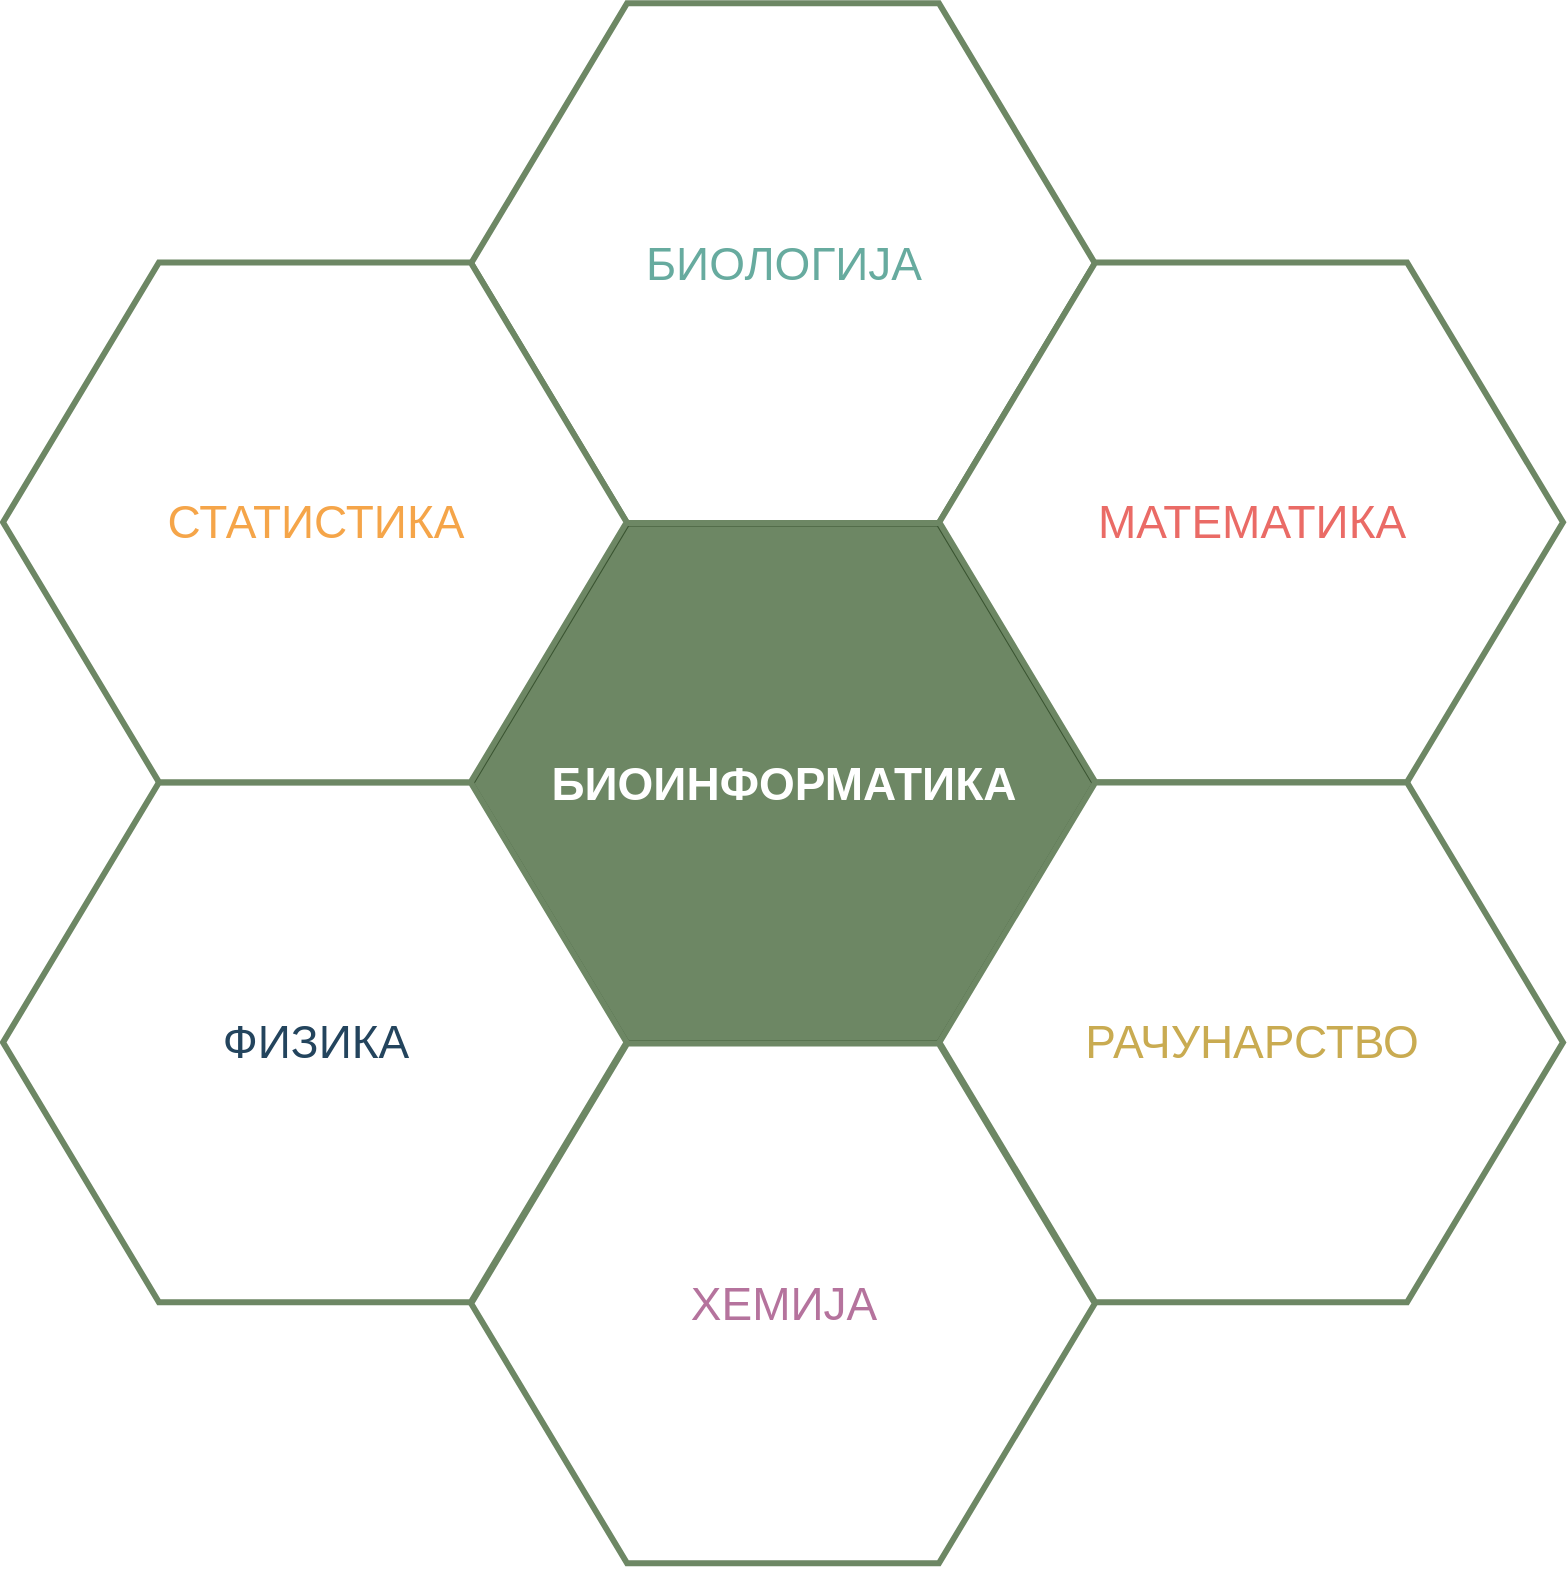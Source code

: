 <mxfile version="21.6.8" type="device">
  <diagram id="07fea595-8f29-1299-0266-81d95cde20df" name="Page-1">
    <mxGraphModel dx="944" dy="-919" grid="1" gridSize="10" guides="1" tooltips="1" connect="1" arrows="1" fold="1" page="1" pageScale="1" pageWidth="1169" pageHeight="827" background="none" math="0" shadow="0">
      <root>
        <mxCell id="0" />
        <mxCell id="1" parent="0" />
        <mxCell id="644" value="&lt;font color=&quot;#ffffff&quot;&gt;&lt;b&gt;БИОИНФОРМАТИКА&lt;/b&gt;&lt;/font&gt;" style="shape=hexagon;perimeter=hexagonPerimeter2;whiteSpace=wrap;html=1;shadow=0;labelBackgroundColor=none;strokeColor=#3A5431;fillColor=#6d8764;fontFamily=Helvetica;fontSize=23;align=center;strokeWidth=3;fontColor=#ffffff;" parent="1" vertex="1">
          <mxGeometry x="428.579" y="2764.798" width="311.842" height="259.868" as="geometry" />
        </mxCell>
        <mxCell id="645" value="" style="triangle;whiteSpace=wrap;html=1;shadow=0;labelBackgroundColor=none;strokeColor=none;fillColor=#FFFFFF;fontFamily=Helvetica;fontSize=17;fontColor=#23445d;align=center;rotation=90;gradientColor=none;flipV=1;flipH=1;opacity=20;" parent="1" vertex="1">
          <mxGeometry x="309.5" y="2782.667" width="72" height="152" as="geometry" />
        </mxCell>
        <mxCell id="646" value="БИОЛОГИЈА" style="shape=hexagon;perimeter=hexagonPerimeter2;whiteSpace=wrap;html=1;shadow=0;labelBackgroundColor=none;strokeColor=#6D8764;fillColor=#ffffff;gradientColor=none;fontFamily=Helvetica;fontSize=23;fontColor=#67AB9F;align=center;strokeWidth=3;" parent="1" vertex="1">
          <mxGeometry x="428.579" y="2504.667" width="311.842" height="259.868" as="geometry" />
        </mxCell>
        <mxCell id="647" value="&lt;font color=&quot;#ea6b66&quot;&gt;МАТЕМАТИКА&lt;/font&gt;" style="shape=hexagon;perimeter=hexagonPerimeter2;whiteSpace=wrap;html=1;shadow=0;labelBackgroundColor=none;strokeColor=#6D8764;fillColor=#FFFFFF;gradientColor=none;fontFamily=Helvetica;fontSize=23;fontColor=#23445d;align=center;strokeWidth=3;" parent="1" vertex="1">
          <mxGeometry x="662.658" y="2634.2" width="311.842" height="259.868" as="geometry" />
        </mxCell>
        <mxCell id="648" value="&lt;font color=&quot;#c9ab51&quot;&gt;РАЧУНАРСТВО&lt;/font&gt;" style="shape=hexagon;perimeter=hexagonPerimeter2;whiteSpace=wrap;html=1;shadow=0;labelBackgroundColor=none;strokeColor=#6D8764;fillColor=#FFFFFF;gradientColor=none;fontFamily=Helvetica;fontSize=23;fontColor=#23445d;align=center;strokeWidth=3;" parent="1" vertex="1">
          <mxGeometry x="662.658" y="2894.265" width="311.842" height="259.868" as="geometry" />
        </mxCell>
        <mxCell id="649" value="&lt;font color=&quot;#b5739d&quot;&gt;ХЕМИЈА&lt;/font&gt;" style="shape=hexagon;perimeter=hexagonPerimeter2;whiteSpace=wrap;html=1;shadow=0;labelBackgroundColor=none;strokeColor=#6D8764;fillColor=#FFFFFF;gradientColor=none;fontFamily=Helvetica;fontSize=23;fontColor=#23445d;align=center;strokeWidth=3;" parent="1" vertex="1">
          <mxGeometry x="428.579" y="3024.798" width="311.842" height="259.868" as="geometry" />
        </mxCell>
        <mxCell id="650" value="ФИЗИКА" style="shape=hexagon;perimeter=hexagonPerimeter2;whiteSpace=wrap;html=1;shadow=0;labelBackgroundColor=none;strokeColor=#6D8764;fillColor=#FFFFFF;gradientColor=none;fontFamily=Helvetica;fontSize=23;fontColor=#23445d;align=center;strokeWidth=3;" parent="1" vertex="1">
          <mxGeometry x="194.5" y="2894.265" width="311.842" height="259.868" as="geometry" />
        </mxCell>
        <mxCell id="651" value="&lt;font color=&quot;#f5a549&quot;&gt;СТАТИСТИКА&lt;/font&gt;" style="shape=hexagon;perimeter=hexagonPerimeter2;whiteSpace=wrap;html=1;shadow=0;labelBackgroundColor=none;strokeColor=#6D8764;fillColor=#ffffff;gradientColor=none;fontFamily=Helvetica;fontSize=23;fontColor=#23445D;align=center;strokeWidth=3;" parent="1" vertex="1">
          <mxGeometry x="194.5" y="2634.2" width="311.842" height="259.868" as="geometry" />
        </mxCell>
      </root>
    </mxGraphModel>
  </diagram>
</mxfile>

